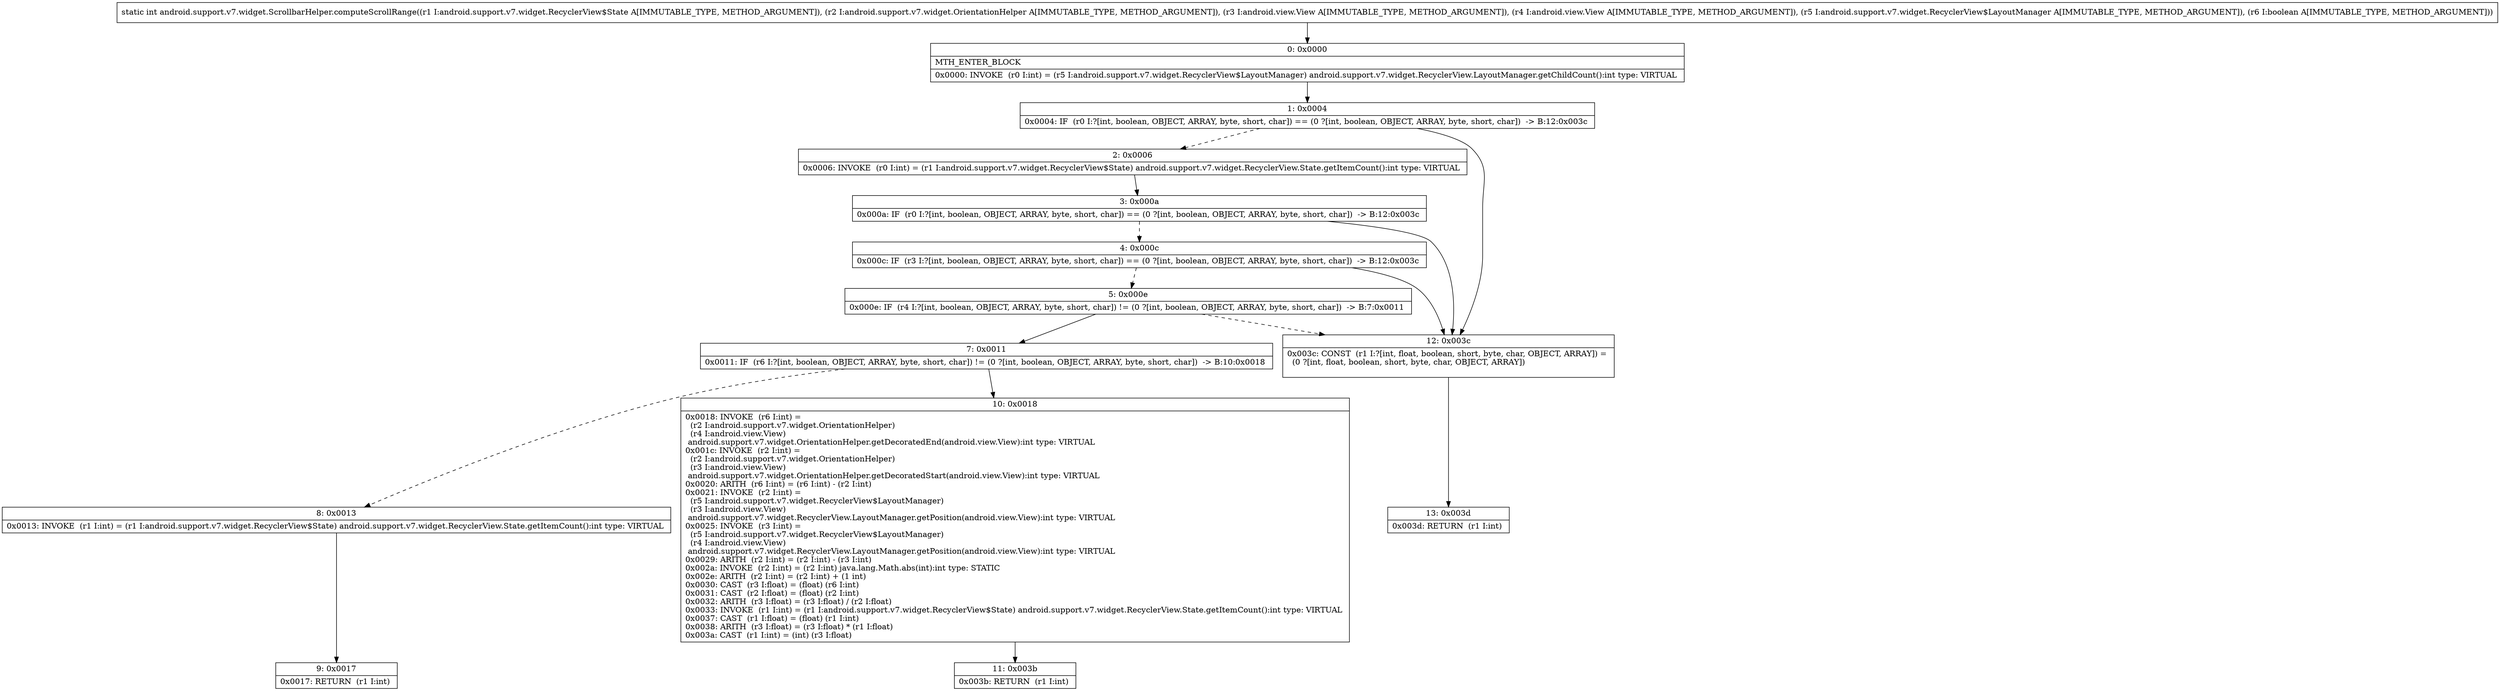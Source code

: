 digraph "CFG forandroid.support.v7.widget.ScrollbarHelper.computeScrollRange(Landroid\/support\/v7\/widget\/RecyclerView$State;Landroid\/support\/v7\/widget\/OrientationHelper;Landroid\/view\/View;Landroid\/view\/View;Landroid\/support\/v7\/widget\/RecyclerView$LayoutManager;Z)I" {
Node_0 [shape=record,label="{0\:\ 0x0000|MTH_ENTER_BLOCK\l|0x0000: INVOKE  (r0 I:int) = (r5 I:android.support.v7.widget.RecyclerView$LayoutManager) android.support.v7.widget.RecyclerView.LayoutManager.getChildCount():int type: VIRTUAL \l}"];
Node_1 [shape=record,label="{1\:\ 0x0004|0x0004: IF  (r0 I:?[int, boolean, OBJECT, ARRAY, byte, short, char]) == (0 ?[int, boolean, OBJECT, ARRAY, byte, short, char])  \-\> B:12:0x003c \l}"];
Node_2 [shape=record,label="{2\:\ 0x0006|0x0006: INVOKE  (r0 I:int) = (r1 I:android.support.v7.widget.RecyclerView$State) android.support.v7.widget.RecyclerView.State.getItemCount():int type: VIRTUAL \l}"];
Node_3 [shape=record,label="{3\:\ 0x000a|0x000a: IF  (r0 I:?[int, boolean, OBJECT, ARRAY, byte, short, char]) == (0 ?[int, boolean, OBJECT, ARRAY, byte, short, char])  \-\> B:12:0x003c \l}"];
Node_4 [shape=record,label="{4\:\ 0x000c|0x000c: IF  (r3 I:?[int, boolean, OBJECT, ARRAY, byte, short, char]) == (0 ?[int, boolean, OBJECT, ARRAY, byte, short, char])  \-\> B:12:0x003c \l}"];
Node_5 [shape=record,label="{5\:\ 0x000e|0x000e: IF  (r4 I:?[int, boolean, OBJECT, ARRAY, byte, short, char]) != (0 ?[int, boolean, OBJECT, ARRAY, byte, short, char])  \-\> B:7:0x0011 \l}"];
Node_7 [shape=record,label="{7\:\ 0x0011|0x0011: IF  (r6 I:?[int, boolean, OBJECT, ARRAY, byte, short, char]) != (0 ?[int, boolean, OBJECT, ARRAY, byte, short, char])  \-\> B:10:0x0018 \l}"];
Node_8 [shape=record,label="{8\:\ 0x0013|0x0013: INVOKE  (r1 I:int) = (r1 I:android.support.v7.widget.RecyclerView$State) android.support.v7.widget.RecyclerView.State.getItemCount():int type: VIRTUAL \l}"];
Node_9 [shape=record,label="{9\:\ 0x0017|0x0017: RETURN  (r1 I:int) \l}"];
Node_10 [shape=record,label="{10\:\ 0x0018|0x0018: INVOKE  (r6 I:int) = \l  (r2 I:android.support.v7.widget.OrientationHelper)\l  (r4 I:android.view.View)\l android.support.v7.widget.OrientationHelper.getDecoratedEnd(android.view.View):int type: VIRTUAL \l0x001c: INVOKE  (r2 I:int) = \l  (r2 I:android.support.v7.widget.OrientationHelper)\l  (r3 I:android.view.View)\l android.support.v7.widget.OrientationHelper.getDecoratedStart(android.view.View):int type: VIRTUAL \l0x0020: ARITH  (r6 I:int) = (r6 I:int) \- (r2 I:int) \l0x0021: INVOKE  (r2 I:int) = \l  (r5 I:android.support.v7.widget.RecyclerView$LayoutManager)\l  (r3 I:android.view.View)\l android.support.v7.widget.RecyclerView.LayoutManager.getPosition(android.view.View):int type: VIRTUAL \l0x0025: INVOKE  (r3 I:int) = \l  (r5 I:android.support.v7.widget.RecyclerView$LayoutManager)\l  (r4 I:android.view.View)\l android.support.v7.widget.RecyclerView.LayoutManager.getPosition(android.view.View):int type: VIRTUAL \l0x0029: ARITH  (r2 I:int) = (r2 I:int) \- (r3 I:int) \l0x002a: INVOKE  (r2 I:int) = (r2 I:int) java.lang.Math.abs(int):int type: STATIC \l0x002e: ARITH  (r2 I:int) = (r2 I:int) + (1 int) \l0x0030: CAST  (r3 I:float) = (float) (r6 I:int) \l0x0031: CAST  (r2 I:float) = (float) (r2 I:int) \l0x0032: ARITH  (r3 I:float) = (r3 I:float) \/ (r2 I:float) \l0x0033: INVOKE  (r1 I:int) = (r1 I:android.support.v7.widget.RecyclerView$State) android.support.v7.widget.RecyclerView.State.getItemCount():int type: VIRTUAL \l0x0037: CAST  (r1 I:float) = (float) (r1 I:int) \l0x0038: ARITH  (r3 I:float) = (r3 I:float) * (r1 I:float) \l0x003a: CAST  (r1 I:int) = (int) (r3 I:float) \l}"];
Node_11 [shape=record,label="{11\:\ 0x003b|0x003b: RETURN  (r1 I:int) \l}"];
Node_12 [shape=record,label="{12\:\ 0x003c|0x003c: CONST  (r1 I:?[int, float, boolean, short, byte, char, OBJECT, ARRAY]) = \l  (0 ?[int, float, boolean, short, byte, char, OBJECT, ARRAY])\l \l}"];
Node_13 [shape=record,label="{13\:\ 0x003d|0x003d: RETURN  (r1 I:int) \l}"];
MethodNode[shape=record,label="{static int android.support.v7.widget.ScrollbarHelper.computeScrollRange((r1 I:android.support.v7.widget.RecyclerView$State A[IMMUTABLE_TYPE, METHOD_ARGUMENT]), (r2 I:android.support.v7.widget.OrientationHelper A[IMMUTABLE_TYPE, METHOD_ARGUMENT]), (r3 I:android.view.View A[IMMUTABLE_TYPE, METHOD_ARGUMENT]), (r4 I:android.view.View A[IMMUTABLE_TYPE, METHOD_ARGUMENT]), (r5 I:android.support.v7.widget.RecyclerView$LayoutManager A[IMMUTABLE_TYPE, METHOD_ARGUMENT]), (r6 I:boolean A[IMMUTABLE_TYPE, METHOD_ARGUMENT])) }"];
MethodNode -> Node_0;
Node_0 -> Node_1;
Node_1 -> Node_2[style=dashed];
Node_1 -> Node_12;
Node_2 -> Node_3;
Node_3 -> Node_4[style=dashed];
Node_3 -> Node_12;
Node_4 -> Node_5[style=dashed];
Node_4 -> Node_12;
Node_5 -> Node_7;
Node_5 -> Node_12[style=dashed];
Node_7 -> Node_8[style=dashed];
Node_7 -> Node_10;
Node_8 -> Node_9;
Node_10 -> Node_11;
Node_12 -> Node_13;
}


